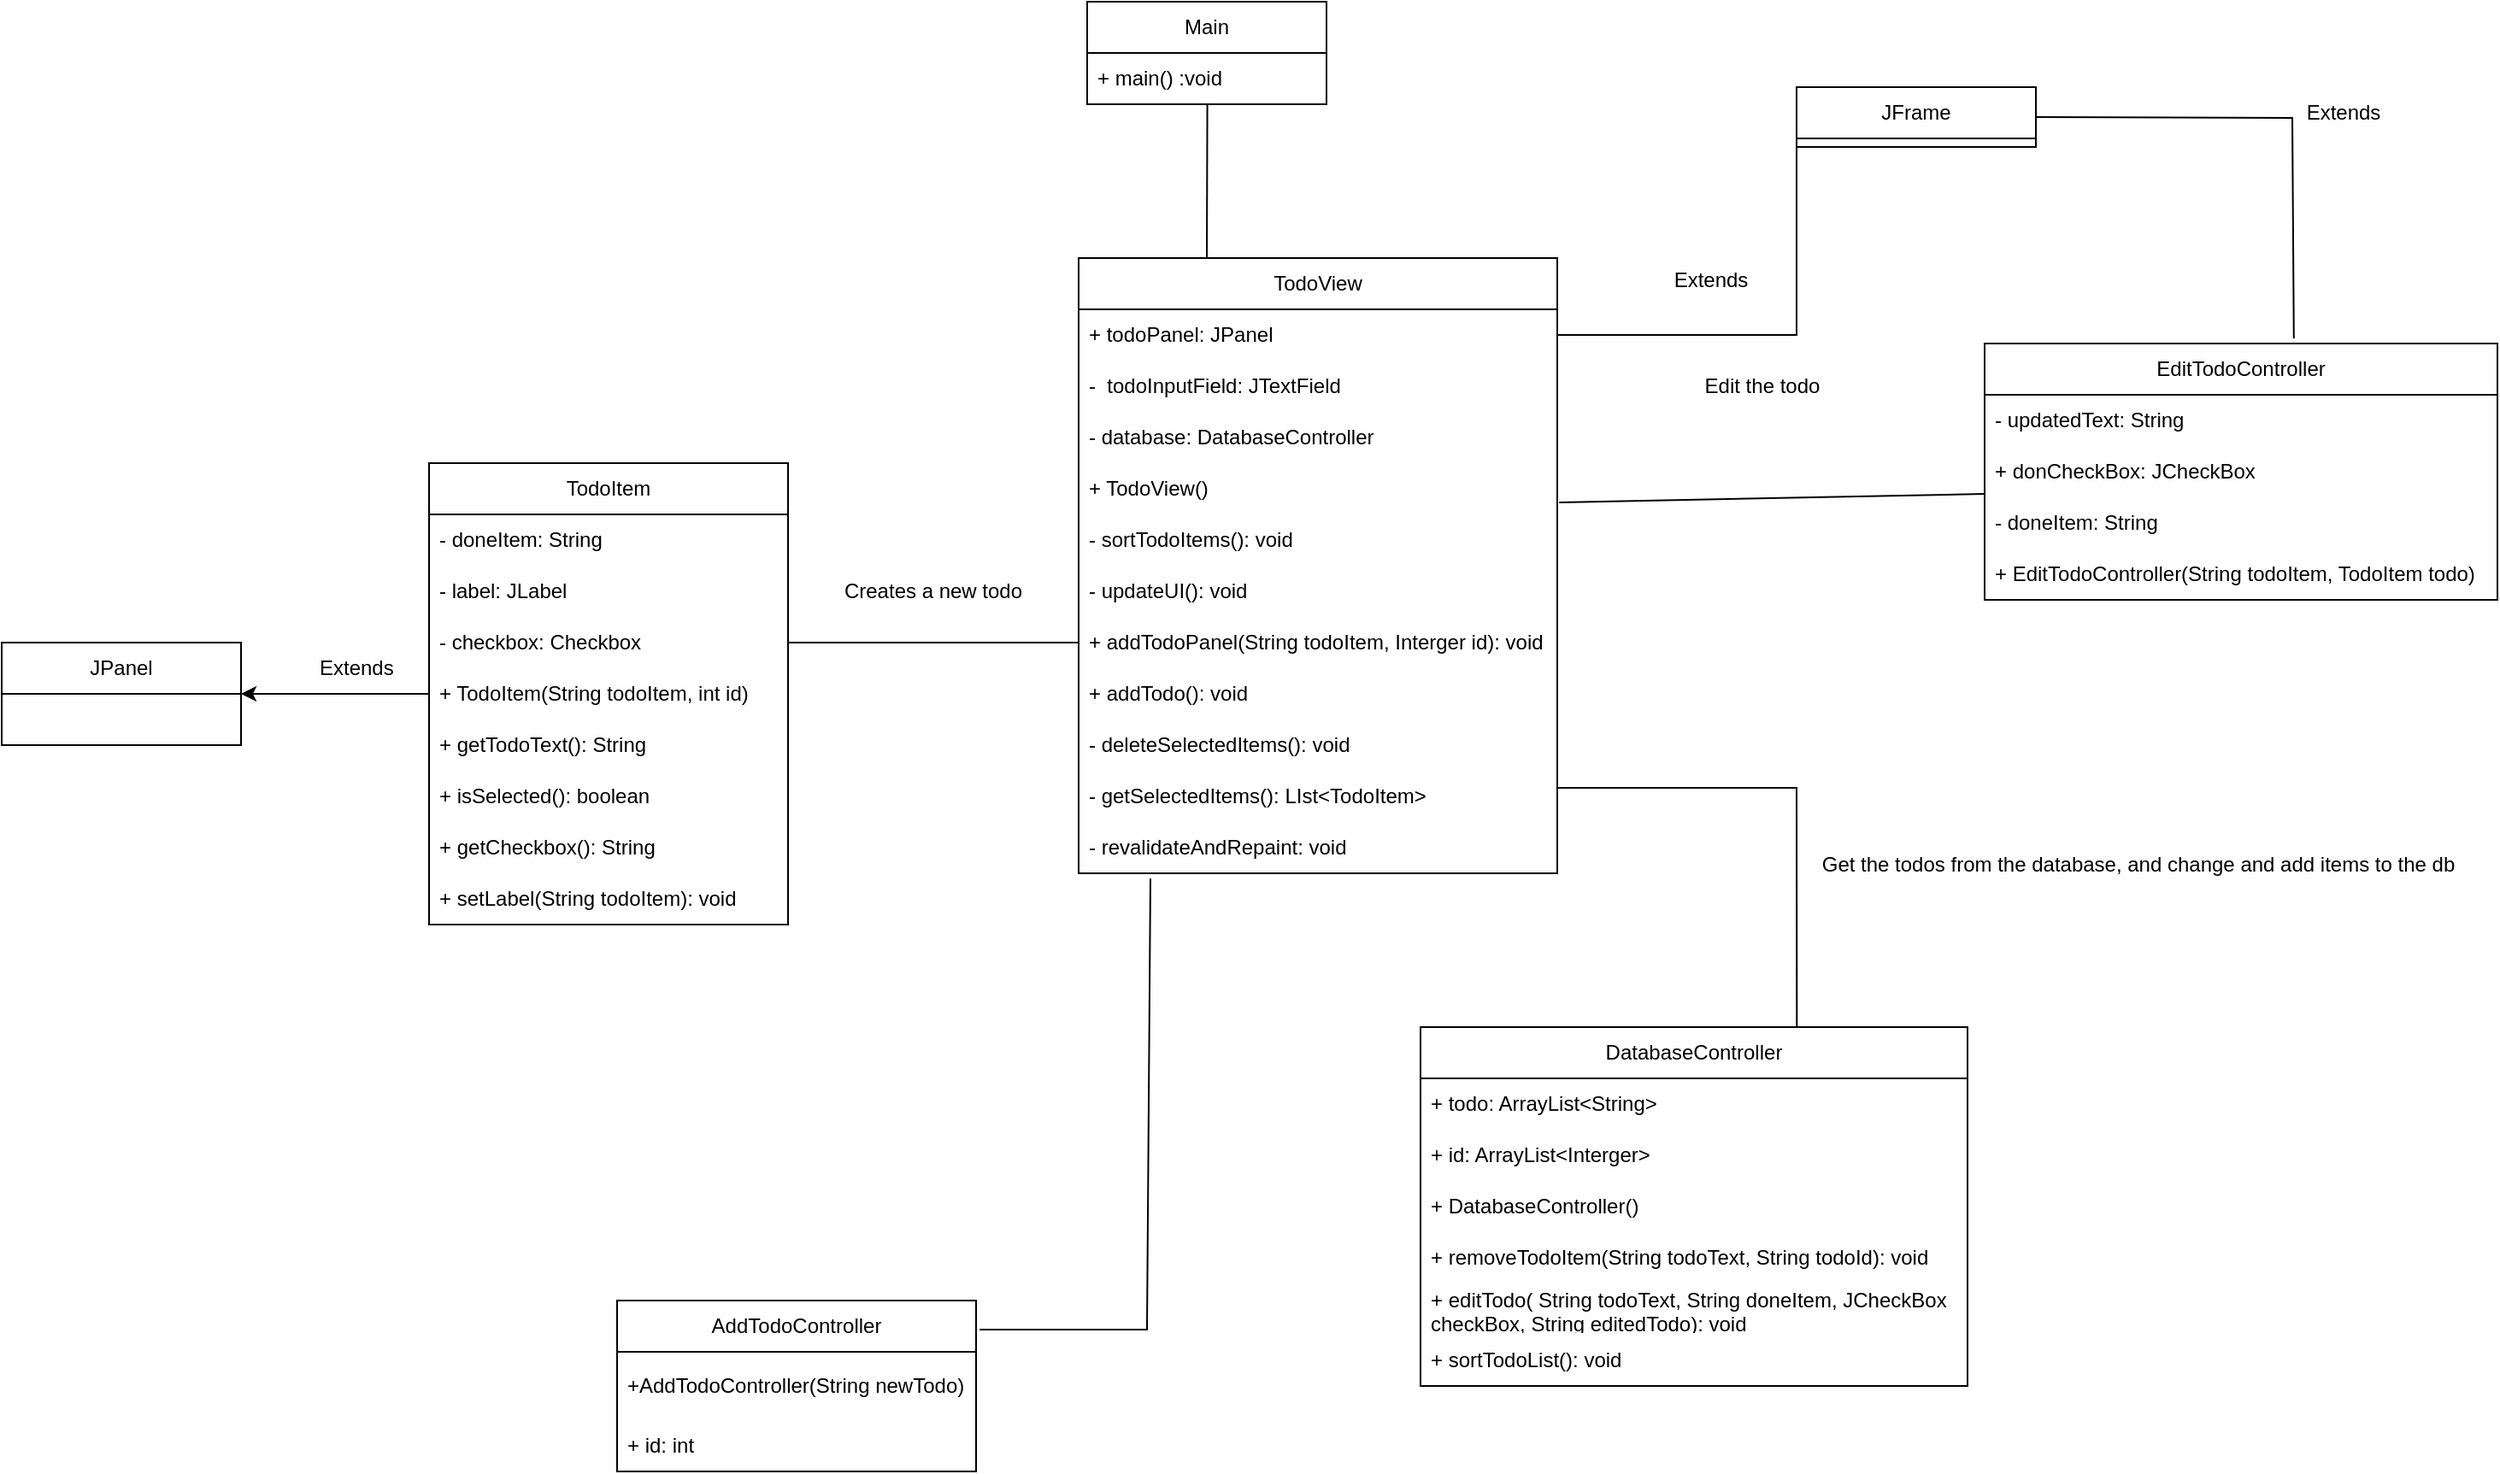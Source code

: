 <mxfile version="22.1.2" type="device">
  <diagram name="Page-1" id="i15dnTq9b2FkQtx9Ga0j">
    <mxGraphModel dx="3241" dy="1194" grid="1" gridSize="10" guides="1" tooltips="1" connect="1" arrows="1" fold="1" page="1" pageScale="1" pageWidth="850" pageHeight="1400" math="0" shadow="0">
      <root>
        <mxCell id="0" />
        <mxCell id="1" parent="0" />
        <mxCell id="gpFWdCKPLwGtMXlVF0zO-1" value="Main" style="swimlane;fontStyle=0;childLayout=stackLayout;horizontal=1;startSize=30;horizontalStack=0;resizeParent=1;resizeParentMax=0;resizeLast=0;collapsible=1;marginBottom=0;whiteSpace=wrap;html=1;" parent="1" vertex="1">
          <mxGeometry x="305" y="60" width="140" height="60" as="geometry" />
        </mxCell>
        <mxCell id="gpFWdCKPLwGtMXlVF0zO-4" value="+ main() :void" style="text;strokeColor=none;fillColor=none;align=left;verticalAlign=middle;spacingLeft=4;spacingRight=4;overflow=hidden;points=[[0,0.5],[1,0.5]];portConstraint=eastwest;rotatable=0;whiteSpace=wrap;html=1;" parent="gpFWdCKPLwGtMXlVF0zO-1" vertex="1">
          <mxGeometry y="30" width="140" height="30" as="geometry" />
        </mxCell>
        <mxCell id="gpFWdCKPLwGtMXlVF0zO-5" value="" style="endArrow=none;html=1;rounded=0;entryX=0.504;entryY=0.952;entryDx=0;entryDy=0;entryPerimeter=0;" parent="1" edge="1">
          <mxGeometry width="50" height="50" relative="1" as="geometry">
            <mxPoint x="375" y="210" as="sourcePoint" />
            <mxPoint x="375.28" y="120" as="targetPoint" />
          </mxGeometry>
        </mxCell>
        <mxCell id="gpFWdCKPLwGtMXlVF0zO-6" value="TodoView" style="swimlane;fontStyle=0;childLayout=stackLayout;horizontal=1;startSize=30;horizontalStack=0;resizeParent=1;resizeParentMax=0;resizeLast=0;collapsible=1;marginBottom=0;whiteSpace=wrap;html=1;" parent="1" vertex="1">
          <mxGeometry x="300" y="210" width="280" height="360" as="geometry" />
        </mxCell>
        <mxCell id="gpFWdCKPLwGtMXlVF0zO-7" value="+ todoPanel: JPanel" style="text;strokeColor=none;fillColor=none;align=left;verticalAlign=middle;spacingLeft=4;spacingRight=4;overflow=hidden;points=[[0,0.5],[1,0.5]];portConstraint=eastwest;rotatable=0;whiteSpace=wrap;html=1;" parent="gpFWdCKPLwGtMXlVF0zO-6" vertex="1">
          <mxGeometry y="30" width="280" height="30" as="geometry" />
        </mxCell>
        <mxCell id="VCMF-pNSJ9LrfS3EM2P2-33" value="-&amp;nbsp; todoInputField: JTextField" style="text;strokeColor=none;fillColor=none;align=left;verticalAlign=middle;spacingLeft=4;spacingRight=4;overflow=hidden;points=[[0,0.5],[1,0.5]];portConstraint=eastwest;rotatable=0;whiteSpace=wrap;html=1;" vertex="1" parent="gpFWdCKPLwGtMXlVF0zO-6">
          <mxGeometry y="60" width="280" height="30" as="geometry" />
        </mxCell>
        <mxCell id="VCMF-pNSJ9LrfS3EM2P2-31" value="- database: DatabaseController" style="text;strokeColor=none;fillColor=none;align=left;verticalAlign=middle;spacingLeft=4;spacingRight=4;overflow=hidden;points=[[0,0.5],[1,0.5]];portConstraint=eastwest;rotatable=0;whiteSpace=wrap;html=1;" vertex="1" parent="gpFWdCKPLwGtMXlVF0zO-6">
          <mxGeometry y="90" width="280" height="30" as="geometry" />
        </mxCell>
        <mxCell id="gpFWdCKPLwGtMXlVF0zO-8" value="+ TodoView()" style="text;strokeColor=none;fillColor=none;align=left;verticalAlign=middle;spacingLeft=4;spacingRight=4;overflow=hidden;points=[[0,0.5],[1,0.5]];portConstraint=eastwest;rotatable=0;whiteSpace=wrap;html=1;" parent="gpFWdCKPLwGtMXlVF0zO-6" vertex="1">
          <mxGeometry y="120" width="280" height="30" as="geometry" />
        </mxCell>
        <mxCell id="VCMF-pNSJ9LrfS3EM2P2-38" value="- sortTodoItems(): void" style="text;strokeColor=none;fillColor=none;align=left;verticalAlign=middle;spacingLeft=4;spacingRight=4;overflow=hidden;points=[[0,0.5],[1,0.5]];portConstraint=eastwest;rotatable=0;whiteSpace=wrap;html=1;" vertex="1" parent="gpFWdCKPLwGtMXlVF0zO-6">
          <mxGeometry y="150" width="280" height="30" as="geometry" />
        </mxCell>
        <mxCell id="VCMF-pNSJ9LrfS3EM2P2-39" value="- updateUI(): void" style="text;strokeColor=none;fillColor=none;align=left;verticalAlign=middle;spacingLeft=4;spacingRight=4;overflow=hidden;points=[[0,0.5],[1,0.5]];portConstraint=eastwest;rotatable=0;whiteSpace=wrap;html=1;" vertex="1" parent="gpFWdCKPLwGtMXlVF0zO-6">
          <mxGeometry y="180" width="280" height="30" as="geometry" />
        </mxCell>
        <mxCell id="VCMF-pNSJ9LrfS3EM2P2-34" value="+ addTodoPanel(String todoItem, Interger id): void" style="text;strokeColor=none;fillColor=none;align=left;verticalAlign=middle;spacingLeft=4;spacingRight=4;overflow=hidden;points=[[0,0.5],[1,0.5]];portConstraint=eastwest;rotatable=0;whiteSpace=wrap;html=1;" vertex="1" parent="gpFWdCKPLwGtMXlVF0zO-6">
          <mxGeometry y="210" width="280" height="30" as="geometry" />
        </mxCell>
        <mxCell id="VCMF-pNSJ9LrfS3EM2P2-32" value="+ addTodo(): void" style="text;strokeColor=none;fillColor=none;align=left;verticalAlign=middle;spacingLeft=4;spacingRight=4;overflow=hidden;points=[[0,0.5],[1,0.5]];portConstraint=eastwest;rotatable=0;whiteSpace=wrap;html=1;" vertex="1" parent="gpFWdCKPLwGtMXlVF0zO-6">
          <mxGeometry y="240" width="280" height="30" as="geometry" />
        </mxCell>
        <mxCell id="VCMF-pNSJ9LrfS3EM2P2-35" value="- deleteSelectedItems(): void" style="text;strokeColor=none;fillColor=none;align=left;verticalAlign=middle;spacingLeft=4;spacingRight=4;overflow=hidden;points=[[0,0.5],[1,0.5]];portConstraint=eastwest;rotatable=0;whiteSpace=wrap;html=1;" vertex="1" parent="gpFWdCKPLwGtMXlVF0zO-6">
          <mxGeometry y="270" width="280" height="30" as="geometry" />
        </mxCell>
        <mxCell id="VCMF-pNSJ9LrfS3EM2P2-36" value="- getSelectedItems(): LIst&amp;lt;TodoItem&amp;gt;" style="text;strokeColor=none;fillColor=none;align=left;verticalAlign=middle;spacingLeft=4;spacingRight=4;overflow=hidden;points=[[0,0.5],[1,0.5]];portConstraint=eastwest;rotatable=0;whiteSpace=wrap;html=1;" vertex="1" parent="gpFWdCKPLwGtMXlVF0zO-6">
          <mxGeometry y="300" width="280" height="30" as="geometry" />
        </mxCell>
        <mxCell id="VCMF-pNSJ9LrfS3EM2P2-37" value="- revalidateAndRepaint: void" style="text;strokeColor=none;fillColor=none;align=left;verticalAlign=middle;spacingLeft=4;spacingRight=4;overflow=hidden;points=[[0,0.5],[1,0.5]];portConstraint=eastwest;rotatable=0;whiteSpace=wrap;html=1;" vertex="1" parent="gpFWdCKPLwGtMXlVF0zO-6">
          <mxGeometry y="330" width="280" height="30" as="geometry" />
        </mxCell>
        <mxCell id="gpFWdCKPLwGtMXlVF0zO-11" value="Extends" style="text;html=1;strokeColor=none;fillColor=none;align=center;verticalAlign=middle;whiteSpace=wrap;rounded=0;" parent="1" vertex="1">
          <mxGeometry x="640" y="210" width="60" height="25" as="geometry" />
        </mxCell>
        <mxCell id="gpFWdCKPLwGtMXlVF0zO-18" value="JFrame" style="swimlane;fontStyle=0;childLayout=stackLayout;horizontal=1;startSize=30;horizontalStack=0;resizeParent=1;resizeParentMax=0;resizeLast=0;collapsible=1;marginBottom=0;whiteSpace=wrap;html=1;" parent="1" vertex="1">
          <mxGeometry x="720" y="110" width="140" height="35" as="geometry" />
        </mxCell>
        <mxCell id="YN9UBvXL3TSdzrhMbm_a-1" value="" style="endArrow=none;html=1;rounded=0;entryX=0.15;entryY=1.1;entryDx=0;entryDy=0;entryPerimeter=0;exitX=1.01;exitY=0.17;exitDx=0;exitDy=0;exitPerimeter=0;" parent="1" target="VCMF-pNSJ9LrfS3EM2P2-37" edge="1" source="YN9UBvXL3TSdzrhMbm_a-2">
          <mxGeometry width="50" height="50" relative="1" as="geometry">
            <mxPoint x="376" y="440" as="sourcePoint" />
            <mxPoint x="405" y="330" as="targetPoint" />
            <Array as="points">
              <mxPoint x="340" y="837" />
            </Array>
          </mxGeometry>
        </mxCell>
        <mxCell id="YN9UBvXL3TSdzrhMbm_a-2" value="AddTodoController" style="swimlane;fontStyle=0;childLayout=stackLayout;horizontal=1;startSize=30;horizontalStack=0;resizeParent=1;resizeParentMax=0;resizeLast=0;collapsible=1;marginBottom=0;whiteSpace=wrap;html=1;" parent="1" vertex="1">
          <mxGeometry x="30" y="820" width="210" height="100" as="geometry" />
        </mxCell>
        <mxCell id="YN9UBvXL3TSdzrhMbm_a-4" value="+AddTodoController(String newTodo)" style="text;strokeColor=none;fillColor=none;align=left;verticalAlign=middle;spacingLeft=4;spacingRight=4;overflow=hidden;points=[[0,0.5],[1,0.5]];portConstraint=eastwest;rotatable=0;whiteSpace=wrap;html=1;" parent="YN9UBvXL3TSdzrhMbm_a-2" vertex="1">
          <mxGeometry y="30" width="210" height="40" as="geometry" />
        </mxCell>
        <mxCell id="VCMF-pNSJ9LrfS3EM2P2-7" value="+ id: int" style="text;strokeColor=none;fillColor=none;align=left;verticalAlign=middle;spacingLeft=4;spacingRight=4;overflow=hidden;points=[[0,0.5],[1,0.5]];portConstraint=eastwest;rotatable=0;whiteSpace=wrap;html=1;" vertex="1" parent="YN9UBvXL3TSdzrhMbm_a-2">
          <mxGeometry y="70" width="210" height="30" as="geometry" />
        </mxCell>
        <mxCell id="YN9UBvXL3TSdzrhMbm_a-6" value="Creates a new todo" style="text;html=1;strokeColor=none;fillColor=none;align=center;verticalAlign=middle;whiteSpace=wrap;rounded=0;" parent="1" vertex="1">
          <mxGeometry x="150" y="390" width="130" height="30" as="geometry" />
        </mxCell>
        <mxCell id="YN9UBvXL3TSdzrhMbm_a-7" value="" style="endArrow=none;html=1;rounded=0;exitX=0.688;exitY=0;exitDx=0;exitDy=0;exitPerimeter=0;" parent="1" edge="1" source="YN9UBvXL3TSdzrhMbm_a-8">
          <mxGeometry width="50" height="50" relative="1" as="geometry">
            <mxPoint x="637.5" y="665" as="sourcePoint" />
            <mxPoint x="580" y="520" as="targetPoint" />
            <Array as="points">
              <mxPoint x="720" y="520" />
            </Array>
          </mxGeometry>
        </mxCell>
        <mxCell id="YN9UBvXL3TSdzrhMbm_a-8" value="DatabaseController" style="swimlane;fontStyle=0;childLayout=stackLayout;horizontal=1;startSize=30;horizontalStack=0;resizeParent=1;resizeParentMax=0;resizeLast=0;collapsible=1;marginBottom=0;whiteSpace=wrap;html=1;" parent="1" vertex="1">
          <mxGeometry x="500" y="660" width="320" height="210" as="geometry" />
        </mxCell>
        <mxCell id="YN9UBvXL3TSdzrhMbm_a-9" value="+ todo: ArrayList&amp;lt;String&amp;gt;" style="text;strokeColor=none;fillColor=none;align=left;verticalAlign=middle;spacingLeft=4;spacingRight=4;overflow=hidden;points=[[0,0.5],[1,0.5]];portConstraint=eastwest;rotatable=0;whiteSpace=wrap;html=1;" parent="YN9UBvXL3TSdzrhMbm_a-8" vertex="1">
          <mxGeometry y="30" width="320" height="30" as="geometry" />
        </mxCell>
        <mxCell id="VCMF-pNSJ9LrfS3EM2P2-27" value="+ id: ArrayList&amp;lt;Interger&amp;gt;" style="text;strokeColor=none;fillColor=none;align=left;verticalAlign=middle;spacingLeft=4;spacingRight=4;overflow=hidden;points=[[0,0.5],[1,0.5]];portConstraint=eastwest;rotatable=0;whiteSpace=wrap;html=1;" vertex="1" parent="YN9UBvXL3TSdzrhMbm_a-8">
          <mxGeometry y="60" width="320" height="30" as="geometry" />
        </mxCell>
        <mxCell id="VCMF-pNSJ9LrfS3EM2P2-26" value="+ DatabaseController()" style="text;strokeColor=none;fillColor=none;align=left;verticalAlign=middle;spacingLeft=4;spacingRight=4;overflow=hidden;points=[[0,0.5],[1,0.5]];portConstraint=eastwest;rotatable=0;whiteSpace=wrap;html=1;" vertex="1" parent="YN9UBvXL3TSdzrhMbm_a-8">
          <mxGeometry y="90" width="320" height="30" as="geometry" />
        </mxCell>
        <mxCell id="VCMF-pNSJ9LrfS3EM2P2-29" value="+ removeTodoItem(String todoText, String todoId): void" style="text;strokeColor=none;fillColor=none;align=left;verticalAlign=middle;spacingLeft=4;spacingRight=4;overflow=hidden;points=[[0,0.5],[1,0.5]];portConstraint=eastwest;rotatable=0;whiteSpace=wrap;html=1;" vertex="1" parent="YN9UBvXL3TSdzrhMbm_a-8">
          <mxGeometry y="120" width="320" height="30" as="geometry" />
        </mxCell>
        <mxCell id="VCMF-pNSJ9LrfS3EM2P2-28" value="+ editTodo( String todoText, String doneItem, JCheckBox checkBox, String editedTodo): void" style="text;strokeColor=none;fillColor=none;align=left;verticalAlign=middle;spacingLeft=4;spacingRight=4;overflow=hidden;points=[[0,0.5],[1,0.5]];portConstraint=eastwest;rotatable=0;whiteSpace=wrap;html=1;" vertex="1" parent="YN9UBvXL3TSdzrhMbm_a-8">
          <mxGeometry y="150" width="320" height="30" as="geometry" />
        </mxCell>
        <mxCell id="VCMF-pNSJ9LrfS3EM2P2-30" value="+ sortTodoList(): void" style="text;strokeColor=none;fillColor=none;align=left;verticalAlign=middle;spacingLeft=4;spacingRight=4;overflow=hidden;points=[[0,0.5],[1,0.5]];portConstraint=eastwest;rotatable=0;whiteSpace=wrap;html=1;" vertex="1" parent="YN9UBvXL3TSdzrhMbm_a-8">
          <mxGeometry y="180" width="320" height="30" as="geometry" />
        </mxCell>
        <mxCell id="YN9UBvXL3TSdzrhMbm_a-12" value="Get the todos from the database, and change and add items to the db" style="text;html=1;strokeColor=none;fillColor=none;align=center;verticalAlign=middle;whiteSpace=wrap;rounded=0;" parent="1" vertex="1">
          <mxGeometry x="730" y="550" width="380" height="30" as="geometry" />
        </mxCell>
        <mxCell id="aqyuyps-P70nJnTfqPEB-1" value="EditTodoController" style="swimlane;fontStyle=0;childLayout=stackLayout;horizontal=1;startSize=30;horizontalStack=0;resizeParent=1;resizeParentMax=0;resizeLast=0;collapsible=1;marginBottom=0;whiteSpace=wrap;html=1;" parent="1" vertex="1">
          <mxGeometry x="830" y="260" width="300" height="150" as="geometry" />
        </mxCell>
        <mxCell id="VCMF-pNSJ9LrfS3EM2P2-45" value="- updatedText: String" style="text;strokeColor=none;fillColor=none;align=left;verticalAlign=middle;spacingLeft=4;spacingRight=4;overflow=hidden;points=[[0,0.5],[1,0.5]];portConstraint=eastwest;rotatable=0;whiteSpace=wrap;html=1;" vertex="1" parent="aqyuyps-P70nJnTfqPEB-1">
          <mxGeometry y="30" width="300" height="30" as="geometry" />
        </mxCell>
        <mxCell id="aqyuyps-P70nJnTfqPEB-2" value="+ donCheckBox: JCheckBox" style="text;strokeColor=none;fillColor=none;align=left;verticalAlign=middle;spacingLeft=4;spacingRight=4;overflow=hidden;points=[[0,0.5],[1,0.5]];portConstraint=eastwest;rotatable=0;whiteSpace=wrap;html=1;" parent="aqyuyps-P70nJnTfqPEB-1" vertex="1">
          <mxGeometry y="60" width="300" height="30" as="geometry" />
        </mxCell>
        <mxCell id="VCMF-pNSJ9LrfS3EM2P2-43" value="- doneItem: String" style="text;strokeColor=none;fillColor=none;align=left;verticalAlign=middle;spacingLeft=4;spacingRight=4;overflow=hidden;points=[[0,0.5],[1,0.5]];portConstraint=eastwest;rotatable=0;whiteSpace=wrap;html=1;" vertex="1" parent="aqyuyps-P70nJnTfqPEB-1">
          <mxGeometry y="90" width="300" height="30" as="geometry" />
        </mxCell>
        <mxCell id="VCMF-pNSJ9LrfS3EM2P2-44" value="+ EditTodoController(String todoItem, TodoItem todo)" style="text;strokeColor=none;fillColor=none;align=left;verticalAlign=middle;spacingLeft=4;spacingRight=4;overflow=hidden;points=[[0,0.5],[1,0.5]];portConstraint=eastwest;rotatable=0;whiteSpace=wrap;html=1;" vertex="1" parent="aqyuyps-P70nJnTfqPEB-1">
          <mxGeometry y="120" width="300" height="30" as="geometry" />
        </mxCell>
        <mxCell id="aqyuyps-P70nJnTfqPEB-5" value="" style="endArrow=none;html=1;rounded=0;exitX=0;exitY=0.933;exitDx=0;exitDy=0;exitPerimeter=0;entryX=1.004;entryY=0.767;entryDx=0;entryDy=0;entryPerimeter=0;" parent="1" source="aqyuyps-P70nJnTfqPEB-2" target="gpFWdCKPLwGtMXlVF0zO-8" edge="1">
          <mxGeometry width="50" height="50" relative="1" as="geometry">
            <mxPoint x="170" y="270" as="sourcePoint" />
            <mxPoint x="590" y="350" as="targetPoint" />
          </mxGeometry>
        </mxCell>
        <mxCell id="aqyuyps-P70nJnTfqPEB-6" value="" style="endArrow=none;html=1;rounded=0;entryX=0;entryY=0.75;entryDx=0;entryDy=0;exitX=1;exitY=0.5;exitDx=0;exitDy=0;" parent="1" source="gpFWdCKPLwGtMXlVF0zO-7" target="gpFWdCKPLwGtMXlVF0zO-18" edge="1">
          <mxGeometry width="50" height="50" relative="1" as="geometry">
            <mxPoint x="440" y="330" as="sourcePoint" />
            <mxPoint x="490" y="280" as="targetPoint" />
            <Array as="points">
              <mxPoint x="720" y="255" />
            </Array>
          </mxGeometry>
        </mxCell>
        <mxCell id="aqyuyps-P70nJnTfqPEB-7" value="Edit the todo" style="text;html=1;strokeColor=none;fillColor=none;align=center;verticalAlign=middle;whiteSpace=wrap;rounded=0;" parent="1" vertex="1">
          <mxGeometry x="630" y="270" width="140" height="30" as="geometry" />
        </mxCell>
        <mxCell id="VCMF-pNSJ9LrfS3EM2P2-16" value="" style="edgeStyle=orthogonalEdgeStyle;rounded=0;orthogonalLoop=1;jettySize=auto;html=1;" edge="1" parent="1" source="VCMF-pNSJ9LrfS3EM2P2-8" target="VCMF-pNSJ9LrfS3EM2P2-12">
          <mxGeometry relative="1" as="geometry" />
        </mxCell>
        <mxCell id="VCMF-pNSJ9LrfS3EM2P2-8" value="TodoItem" style="swimlane;fontStyle=0;childLayout=stackLayout;horizontal=1;startSize=30;horizontalStack=0;resizeParent=1;resizeParentMax=0;resizeLast=0;collapsible=1;marginBottom=0;whiteSpace=wrap;html=1;" vertex="1" parent="1">
          <mxGeometry x="-80" y="330" width="210" height="270" as="geometry" />
        </mxCell>
        <mxCell id="VCMF-pNSJ9LrfS3EM2P2-9" value="- doneItem: String" style="text;strokeColor=none;fillColor=none;align=left;verticalAlign=middle;spacingLeft=4;spacingRight=4;overflow=hidden;points=[[0,0.5],[1,0.5]];portConstraint=eastwest;rotatable=0;whiteSpace=wrap;html=1;" vertex="1" parent="VCMF-pNSJ9LrfS3EM2P2-8">
          <mxGeometry y="30" width="210" height="30" as="geometry" />
        </mxCell>
        <mxCell id="VCMF-pNSJ9LrfS3EM2P2-10" value="- label: JLabel" style="text;strokeColor=none;fillColor=none;align=left;verticalAlign=middle;spacingLeft=4;spacingRight=4;overflow=hidden;points=[[0,0.5],[1,0.5]];portConstraint=eastwest;rotatable=0;whiteSpace=wrap;html=1;" vertex="1" parent="VCMF-pNSJ9LrfS3EM2P2-8">
          <mxGeometry y="60" width="210" height="30" as="geometry" />
        </mxCell>
        <mxCell id="VCMF-pNSJ9LrfS3EM2P2-11" value="- checkbox: Checkbox" style="text;strokeColor=none;fillColor=none;align=left;verticalAlign=middle;spacingLeft=4;spacingRight=4;overflow=hidden;points=[[0,0.5],[1,0.5]];portConstraint=eastwest;rotatable=0;whiteSpace=wrap;html=1;" vertex="1" parent="VCMF-pNSJ9LrfS3EM2P2-8">
          <mxGeometry y="90" width="210" height="30" as="geometry" />
        </mxCell>
        <mxCell id="VCMF-pNSJ9LrfS3EM2P2-19" value="+ TodoItem(String todoItem, int id)" style="text;strokeColor=none;fillColor=none;align=left;verticalAlign=middle;spacingLeft=4;spacingRight=4;overflow=hidden;points=[[0,0.5],[1,0.5]];portConstraint=eastwest;rotatable=0;whiteSpace=wrap;html=1;" vertex="1" parent="VCMF-pNSJ9LrfS3EM2P2-8">
          <mxGeometry y="120" width="210" height="30" as="geometry" />
        </mxCell>
        <mxCell id="VCMF-pNSJ9LrfS3EM2P2-21" value="+ getTodoText(): String" style="text;strokeColor=none;fillColor=none;align=left;verticalAlign=middle;spacingLeft=4;spacingRight=4;overflow=hidden;points=[[0,0.5],[1,0.5]];portConstraint=eastwest;rotatable=0;whiteSpace=wrap;html=1;" vertex="1" parent="VCMF-pNSJ9LrfS3EM2P2-8">
          <mxGeometry y="150" width="210" height="30" as="geometry" />
        </mxCell>
        <mxCell id="VCMF-pNSJ9LrfS3EM2P2-23" value="+ isSelected(): boolean" style="text;strokeColor=none;fillColor=none;align=left;verticalAlign=middle;spacingLeft=4;spacingRight=4;overflow=hidden;points=[[0,0.5],[1,0.5]];portConstraint=eastwest;rotatable=0;whiteSpace=wrap;html=1;" vertex="1" parent="VCMF-pNSJ9LrfS3EM2P2-8">
          <mxGeometry y="180" width="210" height="30" as="geometry" />
        </mxCell>
        <mxCell id="VCMF-pNSJ9LrfS3EM2P2-22" value="+ getCheckbox(): String" style="text;strokeColor=none;fillColor=none;align=left;verticalAlign=middle;spacingLeft=4;spacingRight=4;overflow=hidden;points=[[0,0.5],[1,0.5]];portConstraint=eastwest;rotatable=0;whiteSpace=wrap;html=1;" vertex="1" parent="VCMF-pNSJ9LrfS3EM2P2-8">
          <mxGeometry y="210" width="210" height="30" as="geometry" />
        </mxCell>
        <mxCell id="VCMF-pNSJ9LrfS3EM2P2-20" value="+ setLabel(String todoItem): void" style="text;strokeColor=none;fillColor=none;align=left;verticalAlign=middle;spacingLeft=4;spacingRight=4;overflow=hidden;points=[[0,0.5],[1,0.5]];portConstraint=eastwest;rotatable=0;whiteSpace=wrap;html=1;" vertex="1" parent="VCMF-pNSJ9LrfS3EM2P2-8">
          <mxGeometry y="240" width="210" height="30" as="geometry" />
        </mxCell>
        <mxCell id="VCMF-pNSJ9LrfS3EM2P2-12" value="JPanel" style="swimlane;fontStyle=0;childLayout=stackLayout;horizontal=1;startSize=30;horizontalStack=0;resizeParent=1;resizeParentMax=0;resizeLast=0;collapsible=1;marginBottom=0;whiteSpace=wrap;html=1;" vertex="1" parent="1">
          <mxGeometry x="-330" y="435" width="140" height="60" as="geometry" />
        </mxCell>
        <mxCell id="VCMF-pNSJ9LrfS3EM2P2-18" value="Extends" style="text;strokeColor=none;fillColor=none;align=left;verticalAlign=middle;spacingLeft=4;spacingRight=4;overflow=hidden;points=[[0,0.5],[1,0.5]];portConstraint=eastwest;rotatable=0;whiteSpace=wrap;html=1;" vertex="1" parent="1">
          <mxGeometry x="-150" y="435" width="80" height="30" as="geometry" />
        </mxCell>
        <mxCell id="VCMF-pNSJ9LrfS3EM2P2-25" value="" style="endArrow=none;html=1;rounded=0;entryX=0;entryY=0.5;entryDx=0;entryDy=0;exitX=1;exitY=0.5;exitDx=0;exitDy=0;" edge="1" parent="1" source="VCMF-pNSJ9LrfS3EM2P2-11" target="VCMF-pNSJ9LrfS3EM2P2-34">
          <mxGeometry width="50" height="50" relative="1" as="geometry">
            <mxPoint x="130" y="440" as="sourcePoint" />
            <mxPoint x="180" y="390" as="targetPoint" />
          </mxGeometry>
        </mxCell>
        <mxCell id="VCMF-pNSJ9LrfS3EM2P2-41" value="" style="endArrow=none;html=1;rounded=0;entryX=1;entryY=0.5;entryDx=0;entryDy=0;exitX=0.603;exitY=-0.02;exitDx=0;exitDy=0;exitPerimeter=0;" edge="1" parent="1" source="aqyuyps-P70nJnTfqPEB-1" target="gpFWdCKPLwGtMXlVF0zO-18">
          <mxGeometry width="50" height="50" relative="1" as="geometry">
            <mxPoint x="410" y="260" as="sourcePoint" />
            <mxPoint x="460" y="210" as="targetPoint" />
            <Array as="points">
              <mxPoint x="1010" y="128" />
            </Array>
          </mxGeometry>
        </mxCell>
        <mxCell id="VCMF-pNSJ9LrfS3EM2P2-42" value="Extends" style="text;html=1;strokeColor=none;fillColor=none;align=center;verticalAlign=middle;whiteSpace=wrap;rounded=0;" vertex="1" parent="1">
          <mxGeometry x="1010" y="110" width="60" height="30" as="geometry" />
        </mxCell>
      </root>
    </mxGraphModel>
  </diagram>
</mxfile>

